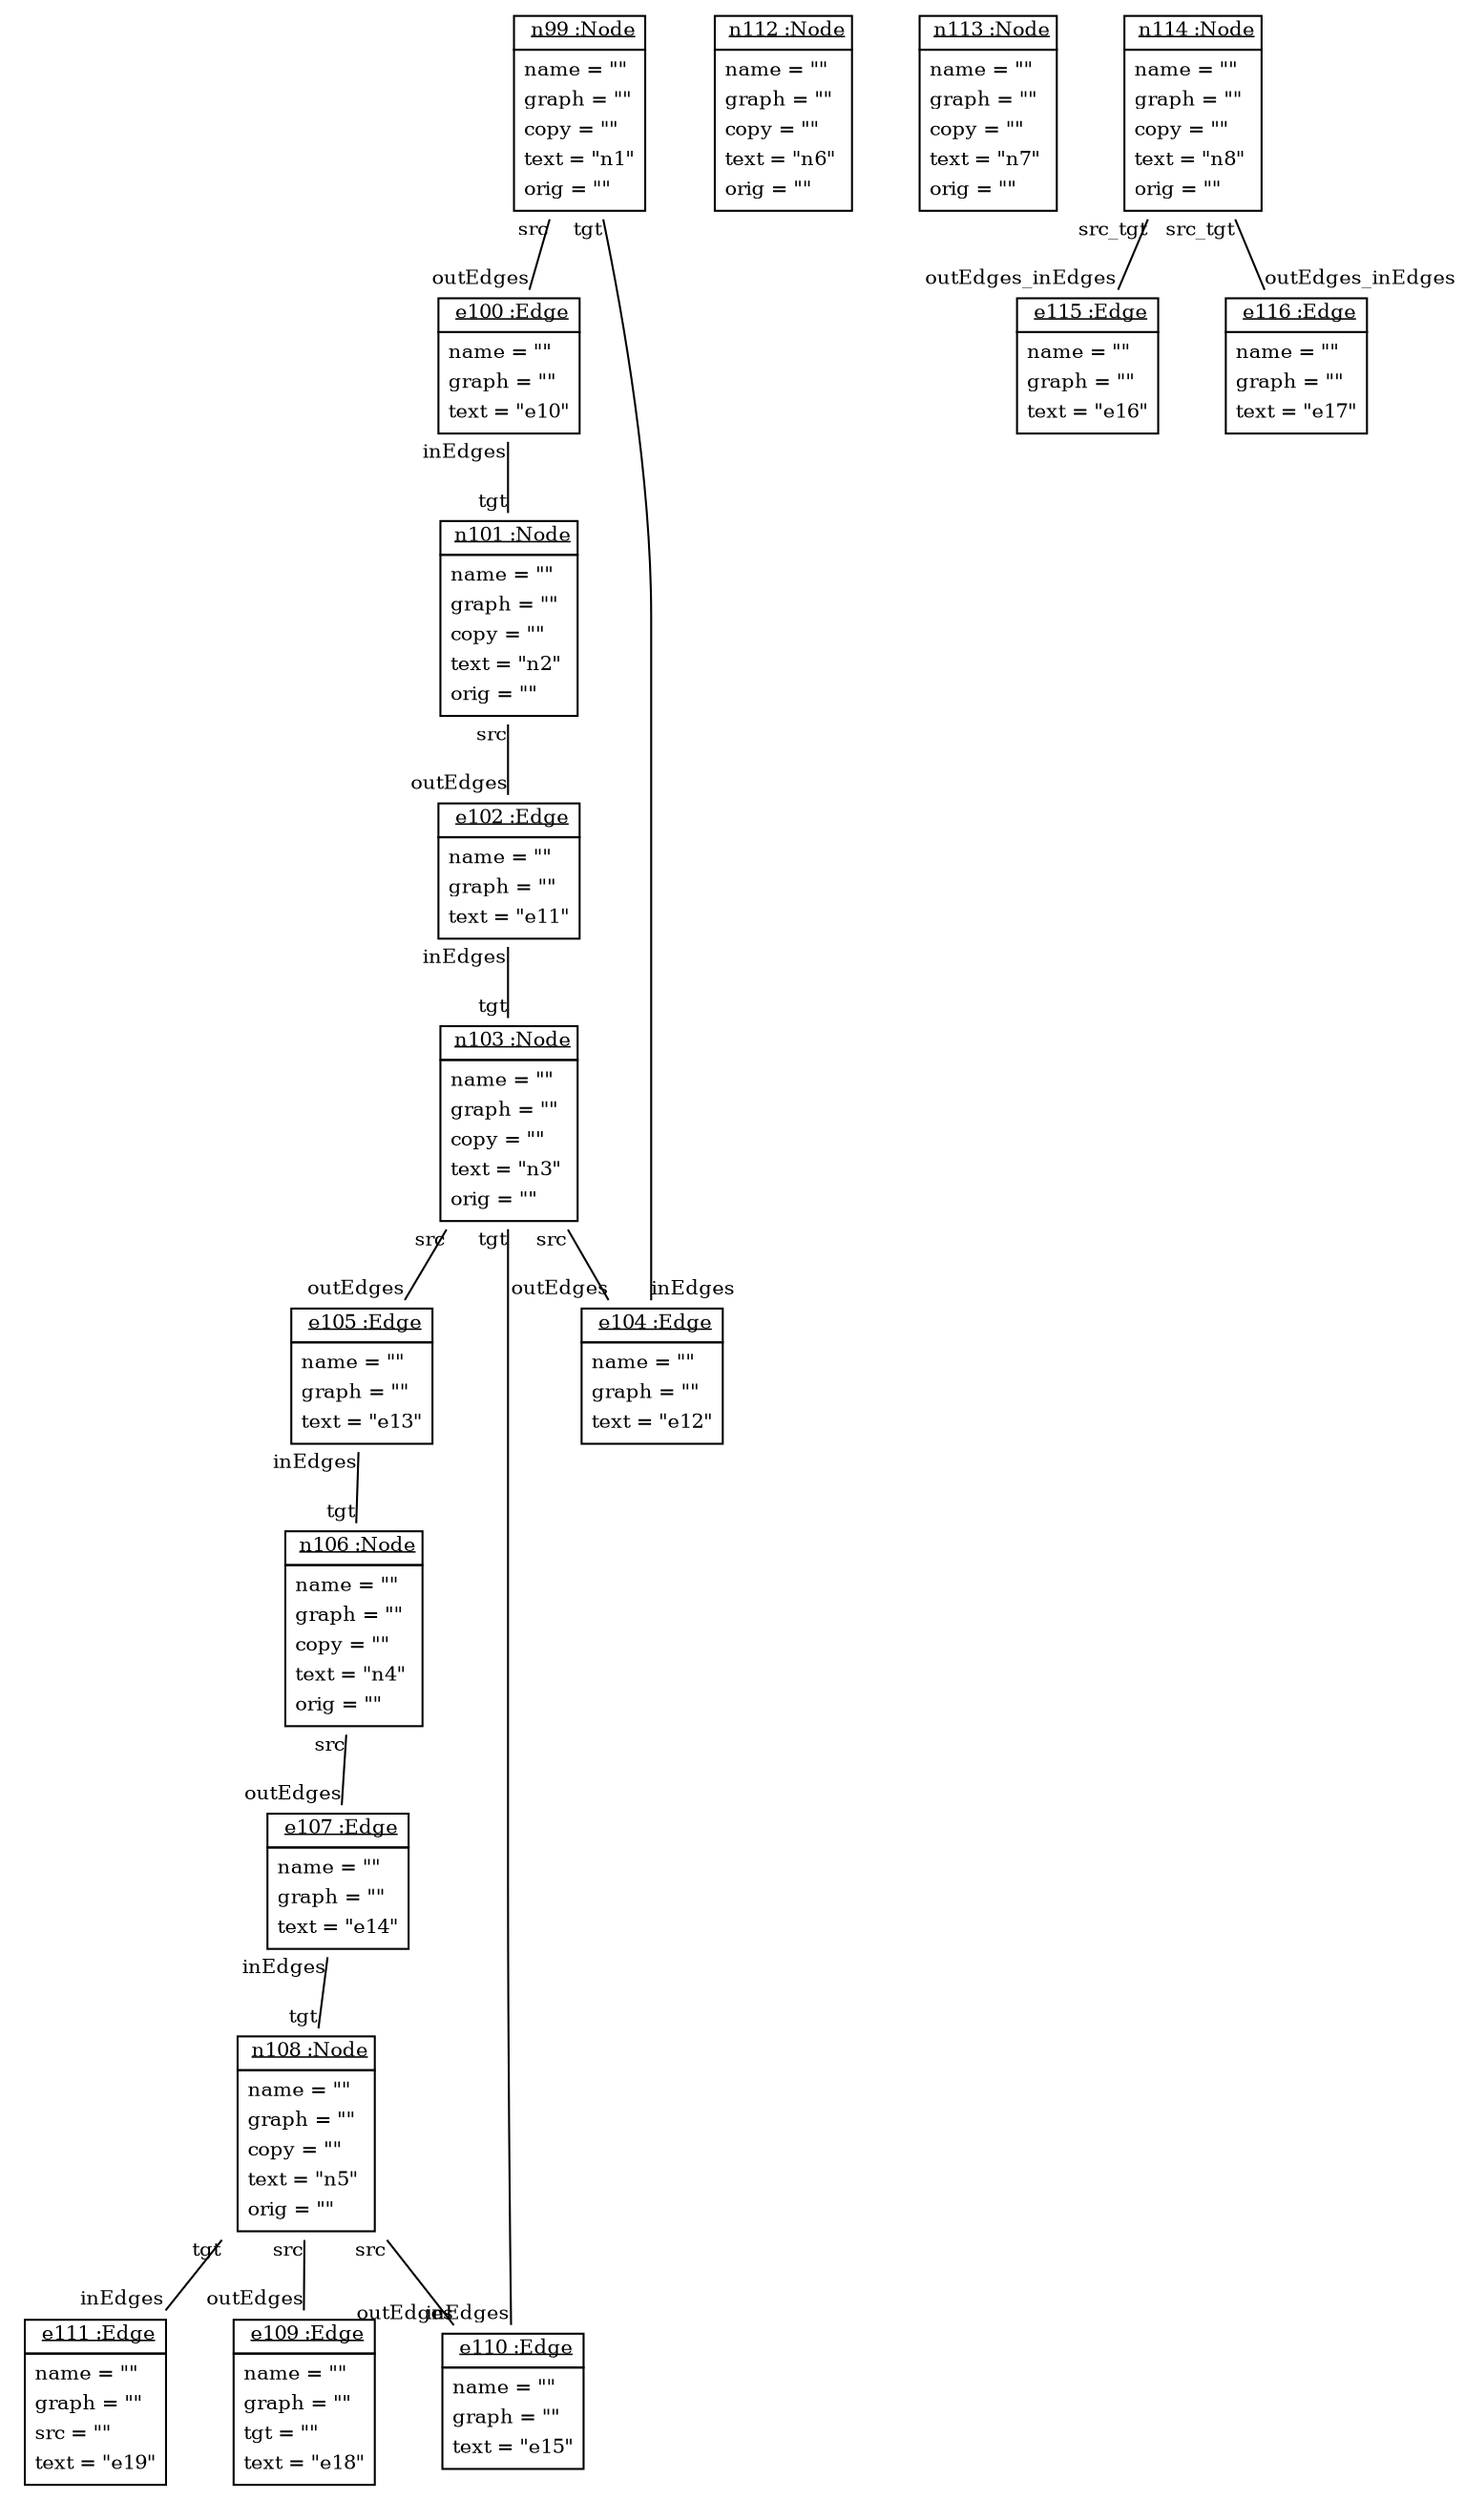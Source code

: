 graph ObjectDiagram {
   node [shape = none, fontsize = 10];
   edge [fontsize = 10];
   compound=true;

n99 [label=<<table border='0' cellborder='1' cellspacing='0'> <tr> <td href="../examples/org/sdmlib/examples/helloworld/Node.java"> <u>n99 :Node</u></td></tr><tr><td><table border='0' cellborder='0' cellspacing='0'><tr><td align='left'>name = ""</td></tr><tr><td align='left'>graph = ""</td></tr><tr><td align='left'>copy = ""</td></tr><tr><td align='left'>text = "n1"</td></tr><tr><td align='left'>orig = ""</td></tr></table></td></tr></table>>];
e100 [label=<<table border='0' cellborder='1' cellspacing='0'> <tr> <td href="../examples/org/sdmlib/examples/helloworld/Edge.java"> <u>e100 :Edge</u></td></tr><tr><td><table border='0' cellborder='0' cellspacing='0'><tr><td align='left'>name = ""</td></tr><tr><td align='left'>graph = ""</td></tr><tr><td align='left'>text = "e10"</td></tr></table></td></tr></table>>];
n101 [label=<<table border='0' cellborder='1' cellspacing='0'> <tr> <td href="../examples/org/sdmlib/examples/helloworld/Node.java"> <u>n101 :Node</u></td></tr><tr><td><table border='0' cellborder='0' cellspacing='0'><tr><td align='left'>name = ""</td></tr><tr><td align='left'>graph = ""</td></tr><tr><td align='left'>copy = ""</td></tr><tr><td align='left'>text = "n2"</td></tr><tr><td align='left'>orig = ""</td></tr></table></td></tr></table>>];
e102 [label=<<table border='0' cellborder='1' cellspacing='0'> <tr> <td href="../examples/org/sdmlib/examples/helloworld/Edge.java"> <u>e102 :Edge</u></td></tr><tr><td><table border='0' cellborder='0' cellspacing='0'><tr><td align='left'>name = ""</td></tr><tr><td align='left'>graph = ""</td></tr><tr><td align='left'>text = "e11"</td></tr></table></td></tr></table>>];
n103 [label=<<table border='0' cellborder='1' cellspacing='0'> <tr> <td href="../examples/org/sdmlib/examples/helloworld/Node.java"> <u>n103 :Node</u></td></tr><tr><td><table border='0' cellborder='0' cellspacing='0'><tr><td align='left'>name = ""</td></tr><tr><td align='left'>graph = ""</td></tr><tr><td align='left'>copy = ""</td></tr><tr><td align='left'>text = "n3"</td></tr><tr><td align='left'>orig = ""</td></tr></table></td></tr></table>>];
e104 [label=<<table border='0' cellborder='1' cellspacing='0'> <tr> <td href="../examples/org/sdmlib/examples/helloworld/Edge.java"> <u>e104 :Edge</u></td></tr><tr><td><table border='0' cellborder='0' cellspacing='0'><tr><td align='left'>name = ""</td></tr><tr><td align='left'>graph = ""</td></tr><tr><td align='left'>text = "e12"</td></tr></table></td></tr></table>>];
e105 [label=<<table border='0' cellborder='1' cellspacing='0'> <tr> <td href="../examples/org/sdmlib/examples/helloworld/Edge.java"> <u>e105 :Edge</u></td></tr><tr><td><table border='0' cellborder='0' cellspacing='0'><tr><td align='left'>name = ""</td></tr><tr><td align='left'>graph = ""</td></tr><tr><td align='left'>text = "e13"</td></tr></table></td></tr></table>>];
n106 [label=<<table border='0' cellborder='1' cellspacing='0'> <tr> <td href="../examples/org/sdmlib/examples/helloworld/Node.java"> <u>n106 :Node</u></td></tr><tr><td><table border='0' cellborder='0' cellspacing='0'><tr><td align='left'>name = ""</td></tr><tr><td align='left'>graph = ""</td></tr><tr><td align='left'>copy = ""</td></tr><tr><td align='left'>text = "n4"</td></tr><tr><td align='left'>orig = ""</td></tr></table></td></tr></table>>];
e107 [label=<<table border='0' cellborder='1' cellspacing='0'> <tr> <td href="../examples/org/sdmlib/examples/helloworld/Edge.java"> <u>e107 :Edge</u></td></tr><tr><td><table border='0' cellborder='0' cellspacing='0'><tr><td align='left'>name = ""</td></tr><tr><td align='left'>graph = ""</td></tr><tr><td align='left'>text = "e14"</td></tr></table></td></tr></table>>];
n108 [label=<<table border='0' cellborder='1' cellspacing='0'> <tr> <td href="../examples/org/sdmlib/examples/helloworld/Node.java"> <u>n108 :Node</u></td></tr><tr><td><table border='0' cellborder='0' cellspacing='0'><tr><td align='left'>name = ""</td></tr><tr><td align='left'>graph = ""</td></tr><tr><td align='left'>copy = ""</td></tr><tr><td align='left'>text = "n5"</td></tr><tr><td align='left'>orig = ""</td></tr></table></td></tr></table>>];
e109 [label=<<table border='0' cellborder='1' cellspacing='0'> <tr> <td href="../examples/org/sdmlib/examples/helloworld/Edge.java"> <u>e109 :Edge</u></td></tr><tr><td><table border='0' cellborder='0' cellspacing='0'><tr><td align='left'>name = ""</td></tr><tr><td align='left'>graph = ""</td></tr><tr><td align='left'>tgt = ""</td></tr><tr><td align='left'>text = "e18"</td></tr></table></td></tr></table>>];
e110 [label=<<table border='0' cellborder='1' cellspacing='0'> <tr> <td href="../examples/org/sdmlib/examples/helloworld/Edge.java"> <u>e110 :Edge</u></td></tr><tr><td><table border='0' cellborder='0' cellspacing='0'><tr><td align='left'>name = ""</td></tr><tr><td align='left'>graph = ""</td></tr><tr><td align='left'>text = "e15"</td></tr></table></td></tr></table>>];
e111 [label=<<table border='0' cellborder='1' cellspacing='0'> <tr> <td href="../examples/org/sdmlib/examples/helloworld/Edge.java"> <u>e111 :Edge</u></td></tr><tr><td><table border='0' cellborder='0' cellspacing='0'><tr><td align='left'>name = ""</td></tr><tr><td align='left'>graph = ""</td></tr><tr><td align='left'>src = ""</td></tr><tr><td align='left'>text = "e19"</td></tr></table></td></tr></table>>];
n112 [label=<<table border='0' cellborder='1' cellspacing='0'> <tr> <td href="../examples/org/sdmlib/examples/helloworld/Node.java"> <u>n112 :Node</u></td></tr><tr><td><table border='0' cellborder='0' cellspacing='0'><tr><td align='left'>name = ""</td></tr><tr><td align='left'>graph = ""</td></tr><tr><td align='left'>copy = ""</td></tr><tr><td align='left'>text = "n6"</td></tr><tr><td align='left'>orig = ""</td></tr></table></td></tr></table>>];
n113 [label=<<table border='0' cellborder='1' cellspacing='0'> <tr> <td href="../examples/org/sdmlib/examples/helloworld/Node.java"> <u>n113 :Node</u></td></tr><tr><td><table border='0' cellborder='0' cellspacing='0'><tr><td align='left'>name = ""</td></tr><tr><td align='left'>graph = ""</td></tr><tr><td align='left'>copy = ""</td></tr><tr><td align='left'>text = "n7"</td></tr><tr><td align='left'>orig = ""</td></tr></table></td></tr></table>>];
n114 [label=<<table border='0' cellborder='1' cellspacing='0'> <tr> <td href="../examples/org/sdmlib/examples/helloworld/Node.java"> <u>n114 :Node</u></td></tr><tr><td><table border='0' cellborder='0' cellspacing='0'><tr><td align='left'>name = ""</td></tr><tr><td align='left'>graph = ""</td></tr><tr><td align='left'>copy = ""</td></tr><tr><td align='left'>text = "n8"</td></tr><tr><td align='left'>orig = ""</td></tr></table></td></tr></table>>];
e115 [label=<<table border='0' cellborder='1' cellspacing='0'> <tr> <td href="../examples/org/sdmlib/examples/helloworld/Edge.java"> <u>e115 :Edge</u></td></tr><tr><td><table border='0' cellborder='0' cellspacing='0'><tr><td align='left'>name = ""</td></tr><tr><td align='left'>graph = ""</td></tr><tr><td align='left'>text = "e16"</td></tr></table></td></tr></table>>];
e116 [label=<<table border='0' cellborder='1' cellspacing='0'> <tr> <td href="../examples/org/sdmlib/examples/helloworld/Edge.java"> <u>e116 :Edge</u></td></tr><tr><td><table border='0' cellborder='0' cellspacing='0'><tr><td align='left'>name = ""</td></tr><tr><td align='left'>graph = ""</td></tr><tr><td align='left'>text = "e17"</td></tr></table></td></tr></table>>];

n99 -- e100 [headlabel = "outEdges" taillabel = "src"];
n99 -- e104 [headlabel = "inEdges" taillabel = "tgt"];
e100 -- n101 [headlabel = "tgt" taillabel = "inEdges"];
n101 -- e102 [headlabel = "outEdges" taillabel = "src"];
e102 -- n103 [headlabel = "tgt" taillabel = "inEdges"];
n103 -- e104 [headlabel = "outEdges" taillabel = "src"];
n103 -- e105 [headlabel = "outEdges" taillabel = "src"];
n103 -- e110 [headlabel = "inEdges" taillabel = "tgt"];
e105 -- n106 [headlabel = "tgt" taillabel = "inEdges"];
n106 -- e107 [headlabel = "outEdges" taillabel = "src"];
e107 -- n108 [headlabel = "tgt" taillabel = "inEdges"];
n108 -- e109 [headlabel = "outEdges" taillabel = "src"];
n108 -- e110 [headlabel = "outEdges" taillabel = "src"];
n108 -- e111 [headlabel = "inEdges" taillabel = "tgt"];
n114 -- e115 [headlabel = "outEdges_inEdges" taillabel = "src_tgt"];
n114 -- e116 [headlabel = "outEdges_inEdges" taillabel = "src_tgt"];
}
